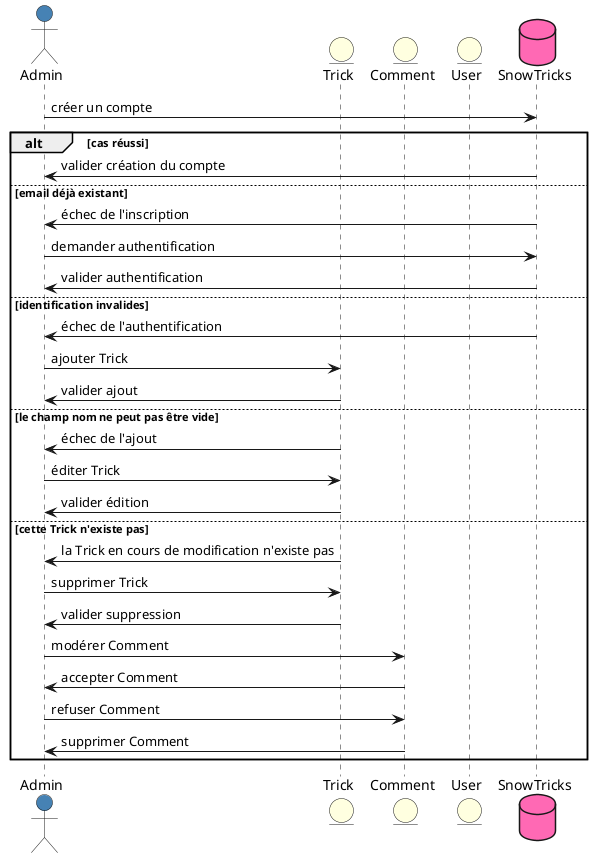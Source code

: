 @startuml AdminSequence

skinparam responseCommentBelowArrow true
skinparam SequenceCommentAlignment center

actor Admin as Admin #SteelBlue

entity Trick as Trick #LightYellow
entity Comment as Comment #LightYellow
entity User as User #LightYellow

database SnowTricks as SnowTricks #HotPink

Admin -> SnowTricks: créer un compte
alt cas réussi
SnowTricks-> Admin: valider création du compte
else email déjà existant 
SnowTricks-> Admin: échec de l'inscription

Admin -> SnowTricks: demander authentification 
SnowTricks-> Admin: valider authentification 
else identification invalides
SnowTricks-> Admin: échec de l'authentification

Admin -> Trick: ajouter Trick
Trick -> Admin: valider ajout
else le champ nom ne peut pas être vide
Trick -> Admin: échec de l'ajout

Admin -> Trick: éditer Trick
Trick -> Admin: valider édition
else cette Trick n'existe pas
Trick -> Admin: la Trick en cours de modification n'existe pas

Admin -> Trick: supprimer Trick
Trick -> Admin: valider suppression

Admin -> Comment: modérer Comment
Comment -> Admin: accepter Comment
Admin  -> Comment: refuser Comment
Comment -> Admin: supprimer Comment


end
@enduml